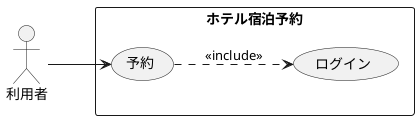 @startuml 演習2-3
    left to right direction
    actor 利用者

    rectangle ホテル宿泊予約 {
        usecase 予約
        usecase ログイン
    }

    利用者-->予約
    予約 ..> ログイン : <<include>>
@enduml